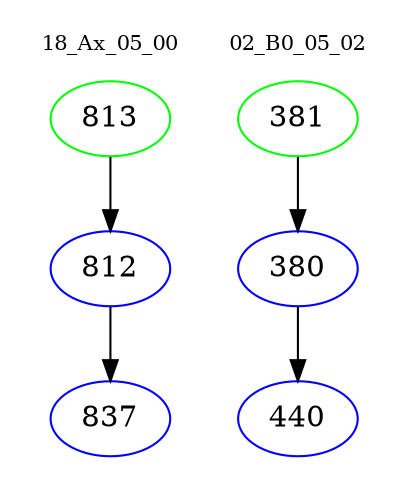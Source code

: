 digraph{
subgraph cluster_0 {
color = white
label = "18_Ax_05_00";
fontsize=10;
T0_813 [label="813", color="green"]
T0_813 -> T0_812 [color="black"]
T0_812 [label="812", color="blue"]
T0_812 -> T0_837 [color="black"]
T0_837 [label="837", color="blue"]
}
subgraph cluster_1 {
color = white
label = "02_B0_05_02";
fontsize=10;
T1_381 [label="381", color="green"]
T1_381 -> T1_380 [color="black"]
T1_380 [label="380", color="blue"]
T1_380 -> T1_440 [color="black"]
T1_440 [label="440", color="blue"]
}
}
